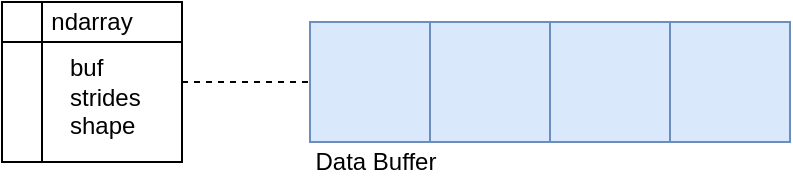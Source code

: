 <mxfile version="13.1.2" type="device"><diagram id="lmICHrS2DXTT4ipiQcaG" name="Page-1"><mxGraphModel dx="946" dy="507" grid="1" gridSize="10" guides="1" tooltips="1" connect="1" arrows="1" fold="1" page="1" pageScale="1" pageWidth="827" pageHeight="1169" math="0" shadow="0"><root><mxCell id="0"/><mxCell id="1" parent="0"/><mxCell id="7ma6r5wy22F7AtGpCdJs-1" value="" style="rounded=0;whiteSpace=wrap;html=1;fillColor=#dae8fc;strokeColor=#6c8ebf;" vertex="1" parent="1"><mxGeometry x="174" y="30" width="60" height="60" as="geometry"/></mxCell><mxCell id="7ma6r5wy22F7AtGpCdJs-2" value="" style="rounded=0;whiteSpace=wrap;html=1;fillColor=#dae8fc;strokeColor=#6c8ebf;" vertex="1" parent="1"><mxGeometry x="234" y="30" width="60" height="60" as="geometry"/></mxCell><mxCell id="7ma6r5wy22F7AtGpCdJs-3" value="" style="rounded=0;whiteSpace=wrap;html=1;fillColor=#dae8fc;strokeColor=#6c8ebf;" vertex="1" parent="1"><mxGeometry x="294" y="30" width="60" height="60" as="geometry"/></mxCell><mxCell id="7ma6r5wy22F7AtGpCdJs-4" value="" style="rounded=0;whiteSpace=wrap;html=1;fillColor=#dae8fc;strokeColor=#6c8ebf;" vertex="1" parent="1"><mxGeometry x="354" y="30" width="60" height="60" as="geometry"/></mxCell><mxCell id="7ma6r5wy22F7AtGpCdJs-5" value="Data Buffer" style="text;html=1;strokeColor=none;fillColor=none;align=center;verticalAlign=middle;whiteSpace=wrap;rounded=0;" vertex="1" parent="1"><mxGeometry x="174" y="90" width="66" height="20" as="geometry"/></mxCell><mxCell id="7ma6r5wy22F7AtGpCdJs-6" value="&lt;div style=&quot;text-align: left&quot;&gt;&lt;span&gt;&amp;nbsp; &lt;br&gt;&amp;nbsp; &amp;nbsp; buf&lt;/span&gt;&lt;/div&gt;&lt;div style=&quot;text-align: left&quot;&gt;&lt;span&gt;&amp;nbsp; &amp;nbsp; strides&lt;br&gt;&amp;nbsp; &amp;nbsp; shape&lt;/span&gt;&lt;/div&gt;" style="shape=internalStorage;whiteSpace=wrap;html=1;backgroundOutline=1;" vertex="1" parent="1"><mxGeometry x="20" y="20" width="90" height="80" as="geometry"/></mxCell><mxCell id="7ma6r5wy22F7AtGpCdJs-7" value="" style="endArrow=none;dashed=1;html=1;entryX=0;entryY=0.5;entryDx=0;entryDy=0;" edge="1" parent="1" source="7ma6r5wy22F7AtGpCdJs-6" target="7ma6r5wy22F7AtGpCdJs-1"><mxGeometry width="50" height="50" relative="1" as="geometry"><mxPoint x="390" y="310" as="sourcePoint"/><mxPoint x="440" y="260" as="targetPoint"/></mxGeometry></mxCell><mxCell id="7ma6r5wy22F7AtGpCdJs-8" value="ndarray" style="text;html=1;strokeColor=none;fillColor=none;align=center;verticalAlign=middle;whiteSpace=wrap;rounded=0;" vertex="1" parent="1"><mxGeometry x="45" y="20" width="40" height="20" as="geometry"/></mxCell></root></mxGraphModel></diagram></mxfile>
